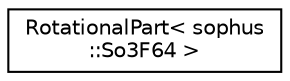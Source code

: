 digraph "Graphical Class Hierarchy"
{
 // LATEX_PDF_SIZE
  edge [fontname="Helvetica",fontsize="10",labelfontname="Helvetica",labelfontsize="10"];
  node [fontname="Helvetica",fontsize="10",shape=record];
  rankdir="LR";
  Node0 [label="RotationalPart\< sophus\l::So3F64 \>",height=0.2,width=0.4,color="black", fillcolor="white", style="filled",URL="$struct_rotational_part_3_01sophus_1_1_so3_f64_01_4.html",tooltip=" "];
}
